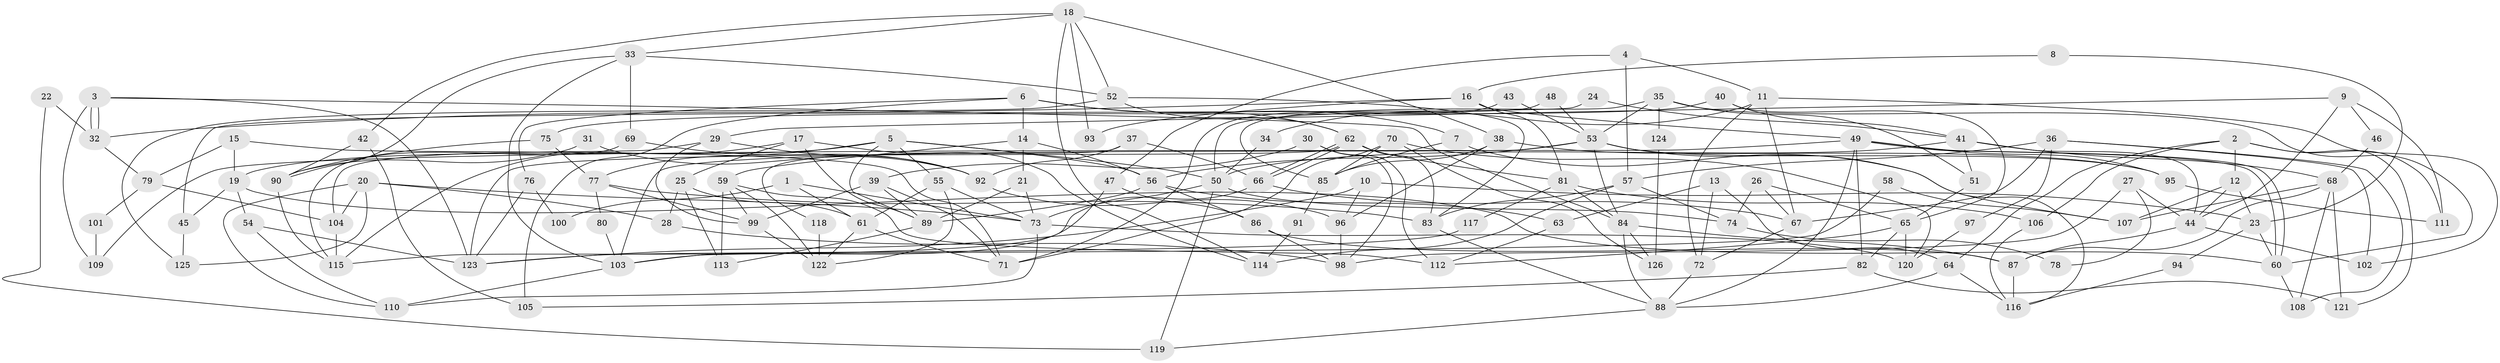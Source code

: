 // Generated by graph-tools (version 1.1) at 2025/50/03/09/25 04:50:48]
// undirected, 126 vertices, 252 edges
graph export_dot {
graph [start="1"]
  node [color=gray90,style=filled];
  1;
  2;
  3;
  4;
  5;
  6;
  7;
  8;
  9;
  10;
  11;
  12;
  13;
  14;
  15;
  16;
  17;
  18;
  19;
  20;
  21;
  22;
  23;
  24;
  25;
  26;
  27;
  28;
  29;
  30;
  31;
  32;
  33;
  34;
  35;
  36;
  37;
  38;
  39;
  40;
  41;
  42;
  43;
  44;
  45;
  46;
  47;
  48;
  49;
  50;
  51;
  52;
  53;
  54;
  55;
  56;
  57;
  58;
  59;
  60;
  61;
  62;
  63;
  64;
  65;
  66;
  67;
  68;
  69;
  70;
  71;
  72;
  73;
  74;
  75;
  76;
  77;
  78;
  79;
  80;
  81;
  82;
  83;
  84;
  85;
  86;
  87;
  88;
  89;
  90;
  91;
  92;
  93;
  94;
  95;
  96;
  97;
  98;
  99;
  100;
  101;
  102;
  103;
  104;
  105;
  106;
  107;
  108;
  109;
  110;
  111;
  112;
  113;
  114;
  115;
  116;
  117;
  118;
  119;
  120;
  121;
  122;
  123;
  124;
  125;
  126;
  1 -- 73;
  1 -- 61;
  1 -- 100;
  2 -- 111;
  2 -- 64;
  2 -- 12;
  2 -- 106;
  2 -- 121;
  3 -- 32;
  3 -- 32;
  3 -- 84;
  3 -- 109;
  3 -- 123;
  4 -- 57;
  4 -- 11;
  4 -- 47;
  5 -- 89;
  5 -- 56;
  5 -- 19;
  5 -- 50;
  5 -- 55;
  5 -- 77;
  6 -- 105;
  6 -- 62;
  6 -- 7;
  6 -- 14;
  6 -- 76;
  7 -- 85;
  7 -- 107;
  8 -- 16;
  8 -- 23;
  9 -- 29;
  9 -- 44;
  9 -- 46;
  9 -- 111;
  10 -- 96;
  10 -- 23;
  10 -- 123;
  11 -- 67;
  11 -- 72;
  11 -- 34;
  11 -- 102;
  12 -- 107;
  12 -- 23;
  12 -- 44;
  13 -- 64;
  13 -- 72;
  13 -- 63;
  14 -- 59;
  14 -- 21;
  14 -- 56;
  15 -- 79;
  15 -- 71;
  15 -- 19;
  16 -- 81;
  16 -- 49;
  16 -- 32;
  16 -- 93;
  17 -- 25;
  17 -- 89;
  17 -- 114;
  17 -- 115;
  18 -- 52;
  18 -- 33;
  18 -- 38;
  18 -- 42;
  18 -- 93;
  18 -- 114;
  19 -- 45;
  19 -- 54;
  19 -- 60;
  20 -- 28;
  20 -- 73;
  20 -- 104;
  20 -- 110;
  20 -- 125;
  21 -- 73;
  21 -- 89;
  22 -- 119;
  22 -- 32;
  23 -- 60;
  23 -- 94;
  24 -- 45;
  24 -- 41;
  25 -- 113;
  25 -- 61;
  25 -- 28;
  26 -- 67;
  26 -- 74;
  26 -- 65;
  27 -- 44;
  27 -- 98;
  27 -- 78;
  28 -- 98;
  29 -- 92;
  29 -- 104;
  29 -- 99;
  30 -- 112;
  30 -- 39;
  30 -- 98;
  31 -- 92;
  31 -- 90;
  32 -- 79;
  33 -- 52;
  33 -- 103;
  33 -- 69;
  33 -- 90;
  34 -- 50;
  35 -- 53;
  35 -- 60;
  35 -- 51;
  35 -- 85;
  35 -- 124;
  36 -- 102;
  36 -- 108;
  36 -- 57;
  36 -- 67;
  36 -- 97;
  37 -- 92;
  37 -- 66;
  37 -- 118;
  38 -- 85;
  38 -- 95;
  38 -- 96;
  39 -- 89;
  39 -- 99;
  39 -- 71;
  40 -- 65;
  40 -- 41;
  40 -- 75;
  41 -- 44;
  41 -- 50;
  41 -- 51;
  41 -- 68;
  42 -- 90;
  42 -- 105;
  43 -- 71;
  43 -- 53;
  44 -- 87;
  44 -- 102;
  45 -- 125;
  46 -- 68;
  47 -- 103;
  47 -- 86;
  48 -- 53;
  48 -- 50;
  49 -- 60;
  49 -- 60;
  49 -- 88;
  49 -- 82;
  49 -- 95;
  49 -- 109;
  50 -- 73;
  50 -- 74;
  50 -- 119;
  51 -- 65;
  52 -- 83;
  52 -- 62;
  52 -- 125;
  53 -- 56;
  53 -- 95;
  53 -- 84;
  53 -- 103;
  53 -- 116;
  54 -- 123;
  54 -- 110;
  55 -- 122;
  55 -- 61;
  55 -- 73;
  56 -- 86;
  56 -- 63;
  56 -- 89;
  57 -- 114;
  57 -- 74;
  57 -- 83;
  58 -- 107;
  58 -- 103;
  59 -- 99;
  59 -- 112;
  59 -- 113;
  59 -- 122;
  60 -- 108;
  61 -- 122;
  61 -- 71;
  62 -- 66;
  62 -- 66;
  62 -- 123;
  62 -- 81;
  62 -- 83;
  63 -- 112;
  64 -- 88;
  64 -- 116;
  65 -- 82;
  65 -- 112;
  65 -- 120;
  66 -- 115;
  66 -- 67;
  67 -- 72;
  68 -- 121;
  68 -- 87;
  68 -- 107;
  68 -- 108;
  69 -- 115;
  69 -- 92;
  70 -- 71;
  70 -- 120;
  70 -- 85;
  70 -- 126;
  72 -- 88;
  73 -- 110;
  73 -- 120;
  74 -- 78;
  75 -- 77;
  75 -- 90;
  76 -- 123;
  76 -- 100;
  77 -- 83;
  77 -- 80;
  77 -- 99;
  79 -- 104;
  79 -- 101;
  80 -- 103;
  81 -- 84;
  81 -- 106;
  81 -- 117;
  82 -- 105;
  82 -- 121;
  83 -- 88;
  84 -- 87;
  84 -- 88;
  84 -- 126;
  85 -- 91;
  86 -- 87;
  86 -- 98;
  87 -- 116;
  88 -- 119;
  89 -- 113;
  90 -- 115;
  91 -- 114;
  92 -- 96;
  94 -- 116;
  95 -- 111;
  96 -- 98;
  97 -- 120;
  99 -- 122;
  101 -- 109;
  103 -- 110;
  104 -- 115;
  106 -- 116;
  117 -- 123;
  118 -- 122;
  124 -- 126;
}
